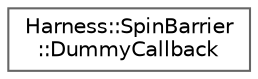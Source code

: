 digraph "类继承关系图"
{
 // LATEX_PDF_SIZE
  bgcolor="transparent";
  edge [fontname=Helvetica,fontsize=10,labelfontname=Helvetica,labelfontsize=10];
  node [fontname=Helvetica,fontsize=10,shape=box,height=0.2,width=0.4];
  rankdir="LR";
  Node0 [id="Node000000",label="Harness::SpinBarrier\l::DummyCallback",height=0.2,width=0.4,color="grey40", fillcolor="white", style="filled",URL="$struct_harness_1_1_spin_barrier_1_1_dummy_callback.html",tooltip=" "];
}
